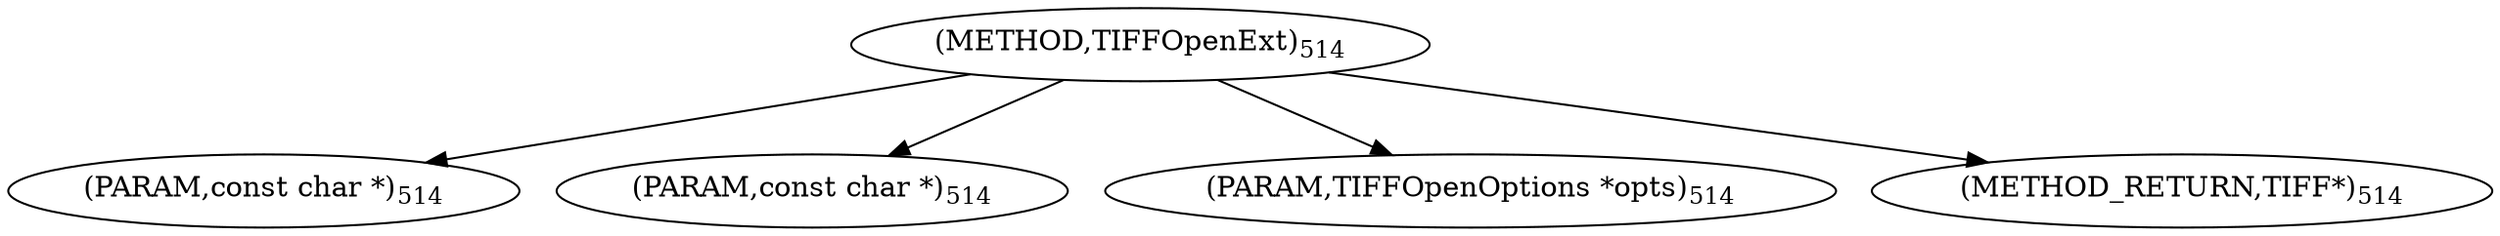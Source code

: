 digraph "TIFFOpenExt" {  
"9033" [label = <(METHOD,TIFFOpenExt)<SUB>514</SUB>> ]
"9034" [label = <(PARAM,const char *)<SUB>514</SUB>> ]
"9035" [label = <(PARAM,const char *)<SUB>514</SUB>> ]
"9036" [label = <(PARAM,TIFFOpenOptions *opts)<SUB>514</SUB>> ]
"9037" [label = <(METHOD_RETURN,TIFF*)<SUB>514</SUB>> ]
  "9033" -> "9034" 
  "9033" -> "9035" 
  "9033" -> "9036" 
  "9033" -> "9037" 
}
